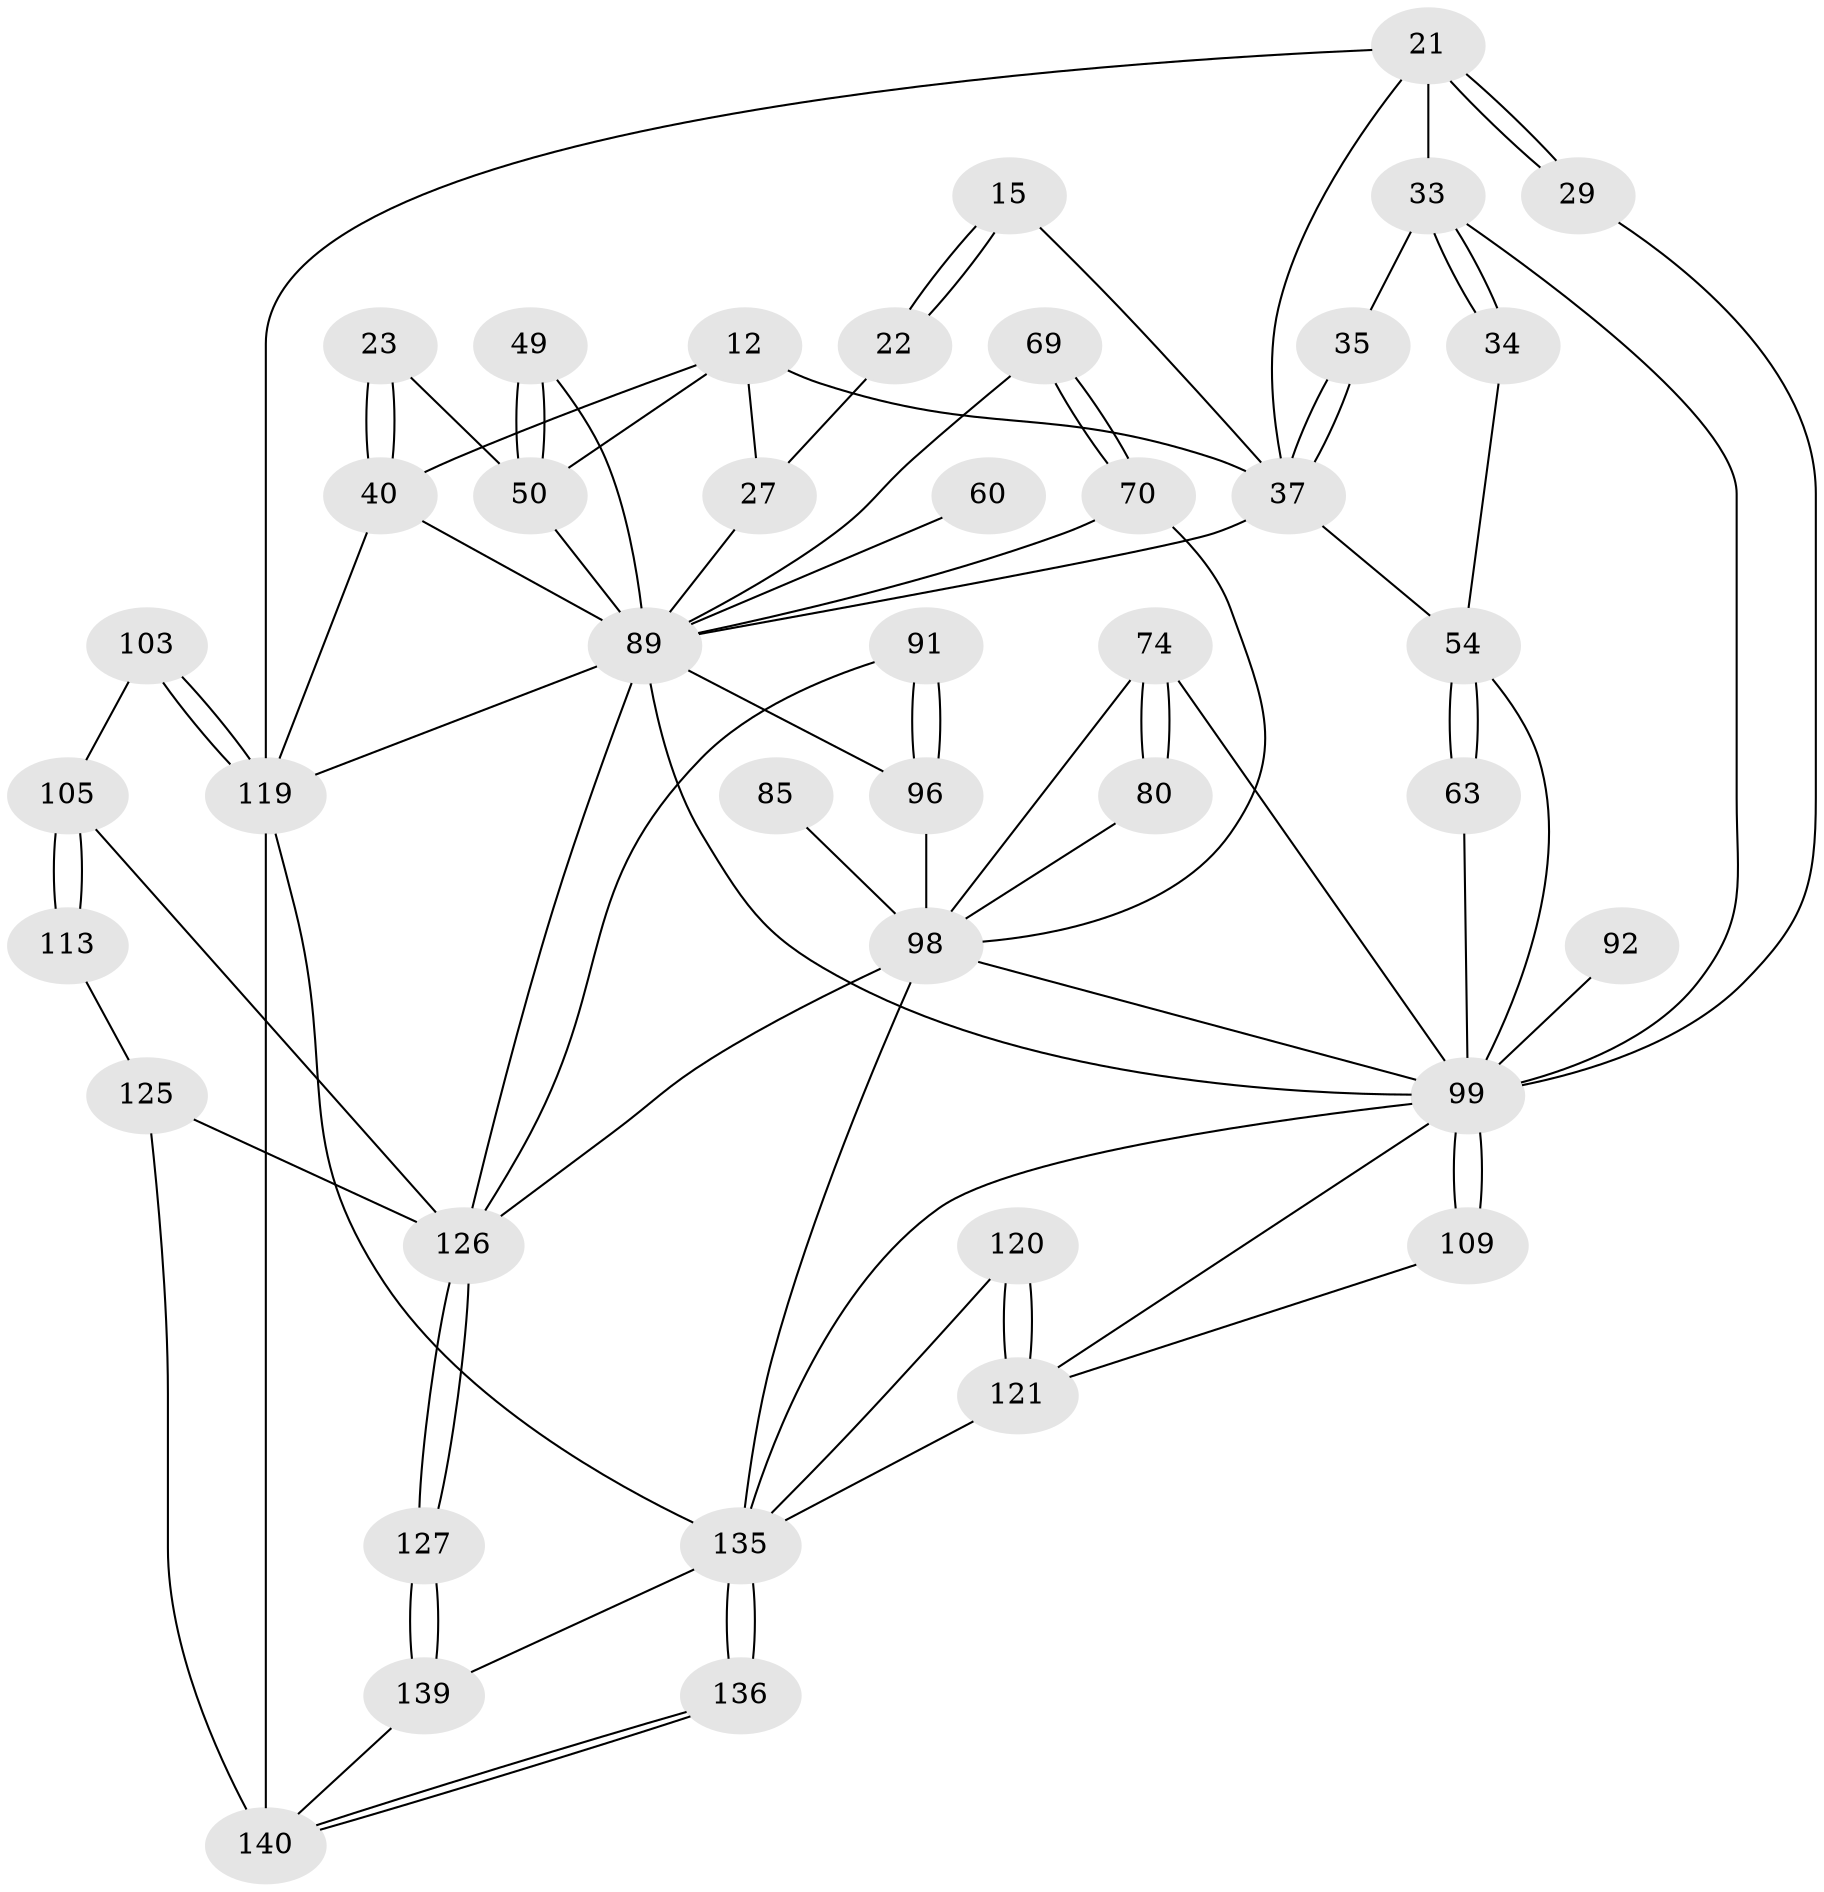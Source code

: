 // original degree distribution, {3: 0.014285714285714285, 5: 0.5285714285714286, 4: 0.2357142857142857, 6: 0.22142857142857142}
// Generated by graph-tools (version 1.1) at 2025/06/03/04/25 22:06:45]
// undirected, 42 vertices, 91 edges
graph export_dot {
graph [start="1"]
  node [color=gray90,style=filled];
  12 [pos="+0.6997610750605766+0",super="+10"];
  15 [pos="+0.4163284634867983+0.09130110994822668"];
  21 [pos="+0.1813772084736623+0.05902675143711846",super="+7"];
  22 [pos="+0.43662878580942793+0.08508541321638802"];
  23 [pos="+0.699404965561498+0.14331487575765528"];
  27 [pos="+0.5607760753438653+0.0934978708468132",super="+13+14"];
  29 [pos="+0+0.12896628813965674"];
  33 [pos="+0.20821754070706763+0.18307890731804674",super="+19+30"];
  34 [pos="+0.09991934047705676+0.22881038521741"];
  35 [pos="+0.2582241758131026+0.18504114728029536",super="+18"];
  37 [pos="+0.29016074200884495+0.20269326146012304",super="+36+17"];
  40 [pos="+0.8738349297744866+0.18521277474791933",super="+4+3"];
  49 [pos="+0.6986238678416156+0.29606626508633405"];
  50 [pos="+0.6653274476928314+0.30545756855706485",super="+46"];
  54 [pos="+0.2750342887399394+0.3298539279432423",super="+47+48"];
  60 [pos="+0.741827634851329+0.36235119152813616"];
  63 [pos="+0.19593371805971577+0.32697040778853065"];
  69 [pos="+0.4919598798993899+0.38451876396688334"];
  70 [pos="+0.45104906737855444+0.4165678458971699",super="+56+55"];
  74 [pos="+0.37835888196053424+0.37767746541207536",super="+73"];
  80 [pos="+0.39830416239560973+0.4497929324496108"];
  85 [pos="+0.48406046279638854+0.46078269727974963"];
  89 [pos="+0.7282420796386552+0.497245057540889",super="+66+67+68+88+62+51"];
  91 [pos="+0.6182489545212956+0.5372421952400169"];
  92 [pos="+0.13145110046488676+0.4720984104143948",super="+79"];
  96 [pos="+0.54864262507922+0.5688747253077752",super="+83+82"];
  98 [pos="+0.4651701537580661+0.6470270573907837",super="+95+97+81+86"];
  99 [pos="+0+0.5147666698897693",super="+94+93+78"];
  103 [pos="+1+0.5039332760719217"];
  105 [pos="+0.8831835028661694+0.59651743801922",super="+104"];
  109 [pos="+0.07197536334124364+0.5357504750571825"];
  113 [pos="+0.9075297976041816+0.6890799933591948"];
  119 [pos="+1+1",super="+5+57+102"];
  120 [pos="+0.18573895572538343+0.7451144008605605"];
  121 [pos="+0.17034471887006575+0.760661927143996",super="+118"];
  125 [pos="+0.6235834540536644+0.8634761115106934",super="+124+123"];
  126 [pos="+0.5225868604560887+0.8025095141254164",super="+115+111+106"];
  127 [pos="+0.5090762386584771+0.816858152040358"];
  135 [pos="+0.3092528399973427+0.9481167619487144",super="+131+130+133"];
  136 [pos="+0.24109109670786533+1"];
  139 [pos="+0.47344266366690785+0.9828472080760485",super="+134+128"];
  140 [pos="+0.23970786452365136+1",super="+138"];
  12 -- 27 [weight=2];
  12 -- 40;
  12 -- 50;
  12 -- 37;
  15 -- 22;
  15 -- 22;
  15 -- 37 [weight=2];
  21 -- 29 [weight=2];
  21 -- 29;
  21 -- 119 [weight=2];
  21 -- 33;
  21 -- 37;
  22 -- 27 [weight=2];
  23 -- 40 [weight=2];
  23 -- 40;
  23 -- 50;
  27 -- 89;
  29 -- 99;
  33 -- 34 [weight=2];
  33 -- 34;
  33 -- 35 [weight=2];
  33 -- 99;
  34 -- 54;
  35 -- 37 [weight=2];
  35 -- 37;
  37 -- 54;
  37 -- 89;
  40 -- 119;
  40 -- 89;
  49 -- 50 [weight=2];
  49 -- 50;
  49 -- 89;
  50 -- 89 [weight=4];
  54 -- 63 [weight=2];
  54 -- 63;
  54 -- 99;
  60 -- 89 [weight=3];
  63 -- 99;
  69 -- 70 [weight=2];
  69 -- 70;
  69 -- 89;
  70 -- 98;
  70 -- 89 [weight=2];
  74 -- 80 [weight=2];
  74 -- 80;
  74 -- 99;
  74 -- 98;
  80 -- 98;
  85 -- 98 [weight=3];
  89 -- 96;
  89 -- 119;
  89 -- 126 [weight=2];
  89 -- 99;
  91 -- 96 [weight=2];
  91 -- 96;
  91 -- 126;
  92 -- 99 [weight=4];
  96 -- 98 [weight=2];
  98 -- 135;
  98 -- 126;
  98 -- 99;
  99 -- 109 [weight=2];
  99 -- 109;
  99 -- 135;
  99 -- 121;
  103 -- 119 [weight=2];
  103 -- 119;
  103 -- 105;
  105 -- 113 [weight=2];
  105 -- 113;
  105 -- 126;
  109 -- 121;
  113 -- 125;
  119 -- 140 [weight=2];
  119 -- 135;
  120 -- 121 [weight=2];
  120 -- 121;
  120 -- 135;
  121 -- 135 [weight=3];
  125 -- 126 [weight=3];
  125 -- 140 [weight=2];
  126 -- 127;
  126 -- 127;
  127 -- 139 [weight=2];
  127 -- 139;
  135 -- 136 [weight=2];
  135 -- 136;
  135 -- 139 [weight=2];
  136 -- 140;
  136 -- 140;
  139 -- 140;
}
